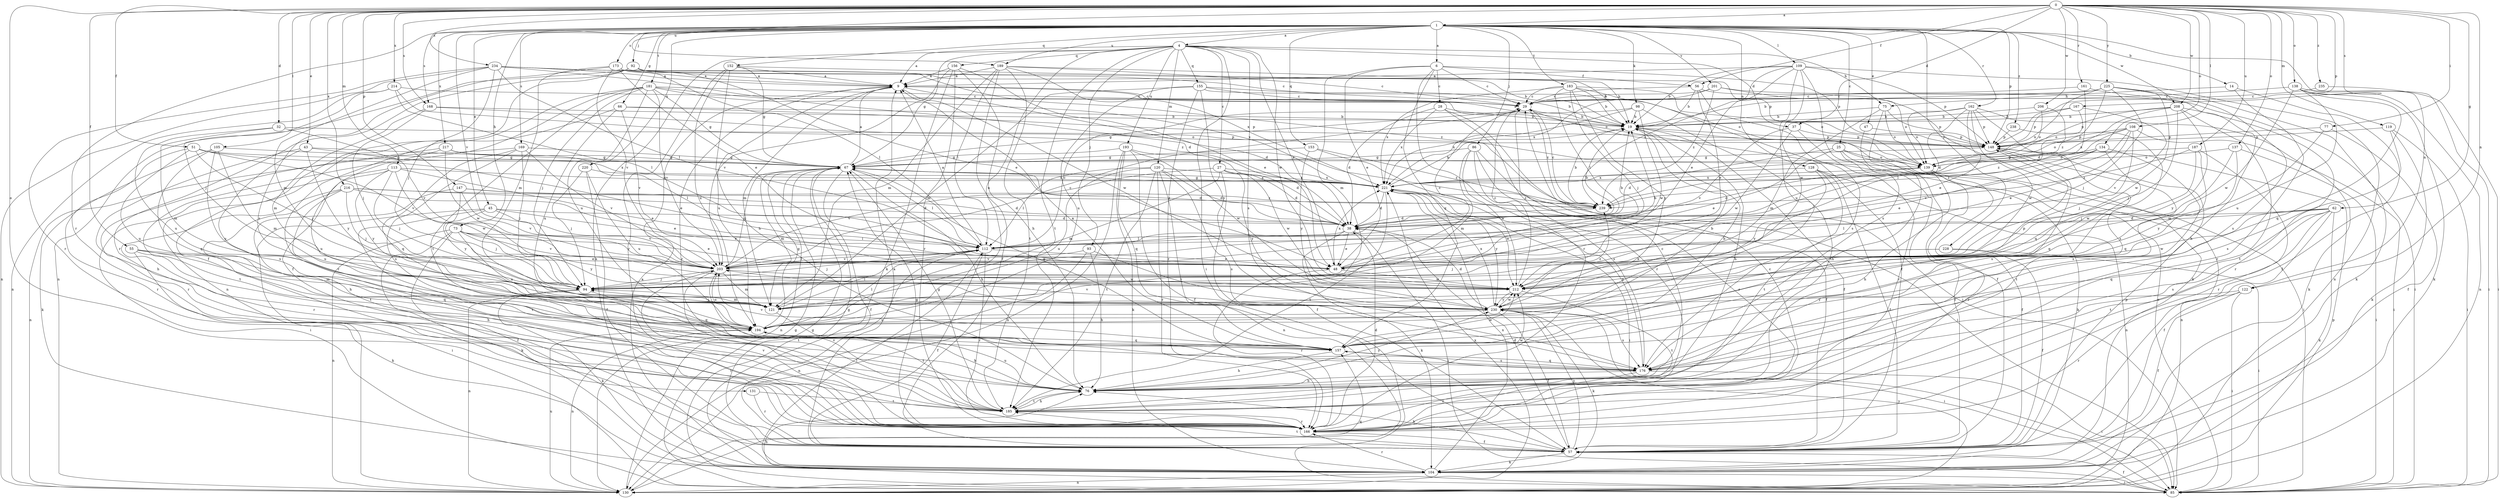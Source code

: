strict digraph  {
0;
1;
4;
6;
9;
14;
19;
25;
27;
28;
29;
32;
37;
38;
43;
45;
47;
48;
51;
55;
56;
57;
62;
66;
67;
73;
75;
76;
77;
85;
86;
92;
93;
94;
98;
104;
105;
108;
109;
112;
113;
119;
120;
121;
122;
128;
130;
131;
134;
137;
138;
139;
147;
148;
152;
153;
155;
156;
157;
161;
162;
166;
167;
168;
169;
173;
176;
181;
183;
185;
187;
189;
193;
194;
201;
203;
206;
208;
212;
214;
216;
217;
220;
221;
225;
228;
230;
234;
235;
238;
239;
0 -> 1  [label=a];
0 -> 32  [label=d];
0 -> 37  [label=d];
0 -> 43  [label=e];
0 -> 51  [label=f];
0 -> 55  [label=f];
0 -> 56  [label=f];
0 -> 62  [label=g];
0 -> 77  [label=i];
0 -> 105  [label=l];
0 -> 108  [label=l];
0 -> 113  [label=m];
0 -> 119  [label=m];
0 -> 122  [label=n];
0 -> 131  [label=o];
0 -> 134  [label=o];
0 -> 137  [label=o];
0 -> 138  [label=o];
0 -> 147  [label=p];
0 -> 148  [label=p];
0 -> 161  [label=r];
0 -> 167  [label=s];
0 -> 168  [label=s];
0 -> 187  [label=u];
0 -> 189  [label=u];
0 -> 206  [label=w];
0 -> 208  [label=w];
0 -> 214  [label=x];
0 -> 216  [label=x];
0 -> 225  [label=y];
0 -> 234  [label=z];
0 -> 235  [label=z];
1 -> 4  [label=a];
1 -> 6  [label=a];
1 -> 14  [label=b];
1 -> 25  [label=c];
1 -> 45  [label=e];
1 -> 47  [label=e];
1 -> 66  [label=g];
1 -> 73  [label=h];
1 -> 86  [label=j];
1 -> 92  [label=j];
1 -> 98  [label=k];
1 -> 109  [label=l];
1 -> 122  [label=n];
1 -> 128  [label=n];
1 -> 148  [label=p];
1 -> 152  [label=q];
1 -> 153  [label=q];
1 -> 162  [label=r];
1 -> 166  [label=r];
1 -> 168  [label=s];
1 -> 169  [label=s];
1 -> 173  [label=s];
1 -> 181  [label=t];
1 -> 183  [label=t];
1 -> 189  [label=u];
1 -> 201  [label=v];
1 -> 203  [label=v];
1 -> 208  [label=w];
1 -> 217  [label=x];
1 -> 220  [label=x];
1 -> 228  [label=y];
1 -> 238  [label=z];
4 -> 9  [label=a];
4 -> 27  [label=c];
4 -> 37  [label=d];
4 -> 48  [label=e];
4 -> 67  [label=g];
4 -> 75  [label=h];
4 -> 85  [label=i];
4 -> 93  [label=j];
4 -> 104  [label=k];
4 -> 120  [label=m];
4 -> 155  [label=q];
4 -> 156  [label=q];
4 -> 176  [label=s];
4 -> 185  [label=t];
4 -> 193  [label=u];
4 -> 194  [label=u];
4 -> 212  [label=w];
6 -> 28  [label=c];
6 -> 29  [label=c];
6 -> 48  [label=e];
6 -> 56  [label=f];
6 -> 121  [label=m];
6 -> 148  [label=p];
6 -> 157  [label=q];
6 -> 166  [label=r];
9 -> 29  [label=c];
9 -> 38  [label=d];
9 -> 121  [label=m];
9 -> 166  [label=r];
9 -> 194  [label=u];
9 -> 212  [label=w];
14 -> 57  [label=f];
14 -> 75  [label=h];
14 -> 166  [label=r];
19 -> 9  [label=a];
19 -> 57  [label=f];
19 -> 76  [label=h];
19 -> 85  [label=i];
19 -> 148  [label=p];
25 -> 38  [label=d];
25 -> 48  [label=e];
25 -> 57  [label=f];
25 -> 104  [label=k];
25 -> 130  [label=n];
25 -> 139  [label=o];
27 -> 38  [label=d];
27 -> 57  [label=f];
27 -> 121  [label=m];
27 -> 203  [label=v];
27 -> 212  [label=w];
27 -> 221  [label=x];
27 -> 230  [label=y];
28 -> 19  [label=b];
28 -> 38  [label=d];
28 -> 85  [label=i];
28 -> 166  [label=r];
28 -> 221  [label=x];
29 -> 19  [label=b];
29 -> 239  [label=z];
32 -> 121  [label=m];
32 -> 148  [label=p];
32 -> 194  [label=u];
32 -> 203  [label=v];
37 -> 148  [label=p];
37 -> 166  [label=r];
37 -> 203  [label=v];
37 -> 212  [label=w];
38 -> 19  [label=b];
38 -> 48  [label=e];
38 -> 85  [label=i];
38 -> 104  [label=k];
38 -> 112  [label=l];
43 -> 67  [label=g];
43 -> 76  [label=h];
43 -> 176  [label=s];
43 -> 221  [label=x];
43 -> 230  [label=y];
45 -> 38  [label=d];
45 -> 48  [label=e];
45 -> 85  [label=i];
45 -> 94  [label=j];
45 -> 185  [label=t];
45 -> 203  [label=v];
47 -> 76  [label=h];
47 -> 148  [label=p];
48 -> 19  [label=b];
48 -> 29  [label=c];
48 -> 166  [label=r];
48 -> 212  [label=w];
48 -> 221  [label=x];
51 -> 48  [label=e];
51 -> 67  [label=g];
51 -> 94  [label=j];
51 -> 166  [label=r];
51 -> 194  [label=u];
51 -> 203  [label=v];
55 -> 48  [label=e];
55 -> 76  [label=h];
55 -> 104  [label=k];
55 -> 121  [label=m];
55 -> 157  [label=q];
56 -> 19  [label=b];
56 -> 29  [label=c];
56 -> 48  [label=e];
56 -> 104  [label=k];
56 -> 176  [label=s];
57 -> 9  [label=a];
57 -> 38  [label=d];
57 -> 67  [label=g];
57 -> 76  [label=h];
57 -> 104  [label=k];
57 -> 148  [label=p];
57 -> 185  [label=t];
57 -> 230  [label=y];
62 -> 38  [label=d];
62 -> 57  [label=f];
62 -> 104  [label=k];
62 -> 112  [label=l];
62 -> 157  [label=q];
62 -> 176  [label=s];
62 -> 185  [label=t];
62 -> 212  [label=w];
66 -> 19  [label=b];
66 -> 148  [label=p];
66 -> 166  [label=r];
66 -> 194  [label=u];
66 -> 203  [label=v];
67 -> 9  [label=a];
67 -> 38  [label=d];
67 -> 57  [label=f];
67 -> 76  [label=h];
67 -> 112  [label=l];
67 -> 121  [label=m];
67 -> 130  [label=n];
67 -> 221  [label=x];
73 -> 48  [label=e];
73 -> 57  [label=f];
73 -> 104  [label=k];
73 -> 112  [label=l];
73 -> 130  [label=n];
73 -> 194  [label=u];
73 -> 203  [label=v];
73 -> 230  [label=y];
75 -> 19  [label=b];
75 -> 57  [label=f];
75 -> 121  [label=m];
75 -> 139  [label=o];
75 -> 148  [label=p];
76 -> 29  [label=c];
76 -> 185  [label=t];
76 -> 194  [label=u];
76 -> 212  [label=w];
76 -> 230  [label=y];
77 -> 57  [label=f];
77 -> 121  [label=m];
77 -> 148  [label=p];
85 -> 29  [label=c];
85 -> 57  [label=f];
85 -> 67  [label=g];
85 -> 76  [label=h];
86 -> 57  [label=f];
86 -> 67  [label=g];
86 -> 121  [label=m];
86 -> 166  [label=r];
86 -> 176  [label=s];
86 -> 212  [label=w];
92 -> 9  [label=a];
92 -> 48  [label=e];
92 -> 57  [label=f];
92 -> 130  [label=n];
92 -> 148  [label=p];
92 -> 166  [label=r];
93 -> 76  [label=h];
93 -> 130  [label=n];
93 -> 203  [label=v];
93 -> 230  [label=y];
94 -> 104  [label=k];
94 -> 121  [label=m];
94 -> 130  [label=n];
94 -> 157  [label=q];
98 -> 19  [label=b];
98 -> 67  [label=g];
98 -> 185  [label=t];
98 -> 212  [label=w];
98 -> 221  [label=x];
104 -> 9  [label=a];
104 -> 85  [label=i];
104 -> 112  [label=l];
104 -> 130  [label=n];
104 -> 166  [label=r];
104 -> 221  [label=x];
105 -> 67  [label=g];
105 -> 104  [label=k];
105 -> 121  [label=m];
105 -> 157  [label=q];
105 -> 194  [label=u];
108 -> 48  [label=e];
108 -> 85  [label=i];
108 -> 94  [label=j];
108 -> 139  [label=o];
108 -> 148  [label=p];
108 -> 203  [label=v];
108 -> 239  [label=z];
109 -> 9  [label=a];
109 -> 19  [label=b];
109 -> 48  [label=e];
109 -> 130  [label=n];
109 -> 148  [label=p];
109 -> 176  [label=s];
109 -> 194  [label=u];
109 -> 212  [label=w];
109 -> 239  [label=z];
112 -> 9  [label=a];
112 -> 19  [label=b];
112 -> 29  [label=c];
112 -> 48  [label=e];
112 -> 57  [label=f];
112 -> 85  [label=i];
112 -> 94  [label=j];
112 -> 166  [label=r];
112 -> 203  [label=v];
113 -> 48  [label=e];
113 -> 85  [label=i];
113 -> 94  [label=j];
113 -> 194  [label=u];
113 -> 212  [label=w];
113 -> 221  [label=x];
113 -> 230  [label=y];
119 -> 85  [label=i];
119 -> 104  [label=k];
119 -> 148  [label=p];
119 -> 176  [label=s];
120 -> 38  [label=d];
120 -> 112  [label=l];
120 -> 130  [label=n];
120 -> 166  [label=r];
120 -> 176  [label=s];
120 -> 185  [label=t];
120 -> 194  [label=u];
120 -> 221  [label=x];
121 -> 94  [label=j];
121 -> 112  [label=l];
121 -> 185  [label=t];
122 -> 57  [label=f];
122 -> 85  [label=i];
122 -> 166  [label=r];
122 -> 230  [label=y];
128 -> 57  [label=f];
128 -> 130  [label=n];
128 -> 185  [label=t];
128 -> 221  [label=x];
128 -> 230  [label=y];
130 -> 67  [label=g];
130 -> 148  [label=p];
130 -> 157  [label=q];
130 -> 194  [label=u];
130 -> 221  [label=x];
130 -> 230  [label=y];
131 -> 166  [label=r];
131 -> 185  [label=t];
134 -> 48  [label=e];
134 -> 139  [label=o];
134 -> 157  [label=q];
134 -> 176  [label=s];
134 -> 239  [label=z];
137 -> 85  [label=i];
137 -> 139  [label=o];
137 -> 212  [label=w];
137 -> 230  [label=y];
138 -> 29  [label=c];
138 -> 85  [label=i];
138 -> 104  [label=k];
138 -> 130  [label=n];
138 -> 157  [label=q];
138 -> 194  [label=u];
138 -> 212  [label=w];
139 -> 38  [label=d];
139 -> 57  [label=f];
139 -> 76  [label=h];
139 -> 166  [label=r];
139 -> 221  [label=x];
147 -> 38  [label=d];
147 -> 185  [label=t];
147 -> 203  [label=v];
147 -> 230  [label=y];
147 -> 239  [label=z];
148 -> 67  [label=g];
148 -> 176  [label=s];
148 -> 185  [label=t];
152 -> 9  [label=a];
152 -> 19  [label=b];
152 -> 67  [label=g];
152 -> 76  [label=h];
152 -> 166  [label=r];
152 -> 194  [label=u];
153 -> 67  [label=g];
153 -> 85  [label=i];
153 -> 230  [label=y];
153 -> 239  [label=z];
155 -> 19  [label=b];
155 -> 29  [label=c];
155 -> 121  [label=m];
155 -> 139  [label=o];
155 -> 166  [label=r];
155 -> 194  [label=u];
155 -> 230  [label=y];
156 -> 9  [label=a];
156 -> 48  [label=e];
156 -> 76  [label=h];
156 -> 104  [label=k];
156 -> 166  [label=r];
156 -> 203  [label=v];
157 -> 9  [label=a];
157 -> 19  [label=b];
157 -> 67  [label=g];
157 -> 76  [label=h];
157 -> 176  [label=s];
157 -> 203  [label=v];
157 -> 212  [label=w];
161 -> 29  [label=c];
161 -> 38  [label=d];
161 -> 76  [label=h];
162 -> 19  [label=b];
162 -> 38  [label=d];
162 -> 48  [label=e];
162 -> 104  [label=k];
162 -> 139  [label=o];
162 -> 148  [label=p];
162 -> 176  [label=s];
162 -> 212  [label=w];
166 -> 29  [label=c];
166 -> 38  [label=d];
166 -> 57  [label=f];
166 -> 67  [label=g];
166 -> 203  [label=v];
167 -> 19  [label=b];
167 -> 139  [label=o];
167 -> 148  [label=p];
167 -> 203  [label=v];
168 -> 19  [label=b];
168 -> 94  [label=j];
168 -> 121  [label=m];
168 -> 139  [label=o];
169 -> 67  [label=g];
169 -> 94  [label=j];
169 -> 130  [label=n];
169 -> 157  [label=q];
169 -> 176  [label=s];
169 -> 203  [label=v];
173 -> 9  [label=a];
173 -> 29  [label=c];
173 -> 48  [label=e];
173 -> 112  [label=l];
173 -> 121  [label=m];
173 -> 176  [label=s];
173 -> 203  [label=v];
176 -> 76  [label=h];
176 -> 85  [label=i];
176 -> 157  [label=q];
176 -> 166  [label=r];
176 -> 221  [label=x];
181 -> 29  [label=c];
181 -> 57  [label=f];
181 -> 67  [label=g];
181 -> 94  [label=j];
181 -> 130  [label=n];
181 -> 139  [label=o];
181 -> 185  [label=t];
181 -> 194  [label=u];
181 -> 203  [label=v];
181 -> 221  [label=x];
183 -> 19  [label=b];
183 -> 29  [label=c];
183 -> 57  [label=f];
183 -> 94  [label=j];
183 -> 112  [label=l];
183 -> 139  [label=o];
183 -> 221  [label=x];
183 -> 230  [label=y];
185 -> 67  [label=g];
185 -> 76  [label=h];
185 -> 166  [label=r];
185 -> 203  [label=v];
187 -> 67  [label=g];
187 -> 94  [label=j];
187 -> 157  [label=q];
187 -> 166  [label=r];
187 -> 239  [label=z];
189 -> 9  [label=a];
189 -> 19  [label=b];
189 -> 29  [label=c];
189 -> 57  [label=f];
189 -> 112  [label=l];
189 -> 121  [label=m];
189 -> 185  [label=t];
189 -> 221  [label=x];
193 -> 38  [label=d];
193 -> 57  [label=f];
193 -> 67  [label=g];
193 -> 104  [label=k];
193 -> 130  [label=n];
193 -> 157  [label=q];
193 -> 212  [label=w];
194 -> 19  [label=b];
194 -> 67  [label=g];
194 -> 76  [label=h];
194 -> 112  [label=l];
194 -> 130  [label=n];
194 -> 157  [label=q];
201 -> 29  [label=c];
201 -> 85  [label=i];
201 -> 139  [label=o];
201 -> 221  [label=x];
201 -> 239  [label=z];
203 -> 29  [label=c];
203 -> 67  [label=g];
203 -> 94  [label=j];
203 -> 112  [label=l];
203 -> 121  [label=m];
203 -> 185  [label=t];
203 -> 194  [label=u];
203 -> 212  [label=w];
206 -> 19  [label=b];
206 -> 112  [label=l];
206 -> 139  [label=o];
208 -> 19  [label=b];
208 -> 94  [label=j];
208 -> 148  [label=p];
208 -> 166  [label=r];
208 -> 185  [label=t];
208 -> 221  [label=x];
208 -> 230  [label=y];
212 -> 29  [label=c];
212 -> 185  [label=t];
212 -> 230  [label=y];
214 -> 29  [label=c];
214 -> 94  [label=j];
214 -> 112  [label=l];
214 -> 130  [label=n];
214 -> 239  [label=z];
216 -> 38  [label=d];
216 -> 48  [label=e];
216 -> 76  [label=h];
216 -> 94  [label=j];
216 -> 166  [label=r];
216 -> 194  [label=u];
216 -> 239  [label=z];
217 -> 67  [label=g];
217 -> 112  [label=l];
217 -> 166  [label=r];
217 -> 185  [label=t];
217 -> 212  [label=w];
220 -> 57  [label=f];
220 -> 94  [label=j];
220 -> 194  [label=u];
220 -> 221  [label=x];
221 -> 19  [label=b];
221 -> 38  [label=d];
221 -> 67  [label=g];
221 -> 85  [label=i];
221 -> 185  [label=t];
221 -> 212  [label=w];
221 -> 230  [label=y];
221 -> 239  [label=z];
225 -> 19  [label=b];
225 -> 29  [label=c];
225 -> 94  [label=j];
225 -> 104  [label=k];
225 -> 176  [label=s];
225 -> 212  [label=w];
225 -> 221  [label=x];
225 -> 239  [label=z];
228 -> 48  [label=e];
228 -> 57  [label=f];
228 -> 85  [label=i];
228 -> 94  [label=j];
230 -> 38  [label=d];
230 -> 57  [label=f];
230 -> 85  [label=i];
230 -> 104  [label=k];
230 -> 148  [label=p];
230 -> 176  [label=s];
230 -> 194  [label=u];
230 -> 203  [label=v];
230 -> 212  [label=w];
230 -> 221  [label=x];
230 -> 239  [label=z];
234 -> 9  [label=a];
234 -> 19  [label=b];
234 -> 38  [label=d];
234 -> 94  [label=j];
234 -> 112  [label=l];
234 -> 121  [label=m];
234 -> 130  [label=n];
234 -> 166  [label=r];
234 -> 239  [label=z];
235 -> 29  [label=c];
235 -> 85  [label=i];
238 -> 148  [label=p];
238 -> 157  [label=q];
239 -> 19  [label=b];
239 -> 29  [label=c];
239 -> 38  [label=d];
}
